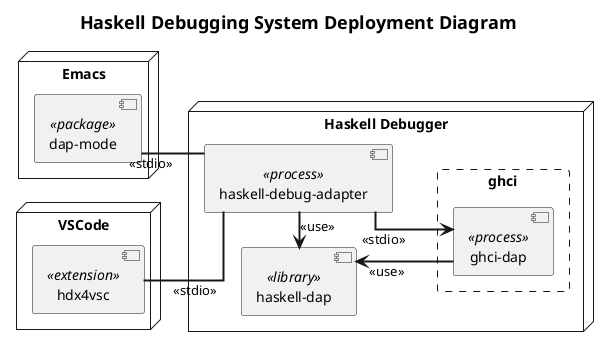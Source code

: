 @startuml 101_deploy
skinparam defaultFontName MS Gothic
'skinparam minClassWidth 100
'skinparam minClassHeight 400
skinparam monochrome true
'skinparam monochrome reverse
'skinparam linetype polyline
skinparam linetype ortho
'skinparam linetype splines
skinparam arrowThickness 2
left to right direction

title <size:18>Haskell Debugging System Deployment Diagram</size>

node "Emacs" {
  component "dap-mode" <<package>>
}

node "VSCode" {
  component "hdx4vsc" <<extension>>
}

node "Haskell Debugger" {
  component "haskell-dap" <<library>>
  component "haskell-debug-adapter" <<process>>
  rectangle ghci #line.dashed {
    component "ghci-dap" <<process>>
  }
}

[dap-mode] -- [haskell-debug-adapter] : <<stdio>>
[hdx4vsc] -- [haskell-debug-adapter] : <<stdio>>
[haskell-debug-adapter] --> [ghci-dap] : <<stdio>>
[haskell-debug-adapter] -l-> [haskell-dap] : <<use>>
[ghci-dap] -l-> [haskell-dap] : <<use>>

@enduml
